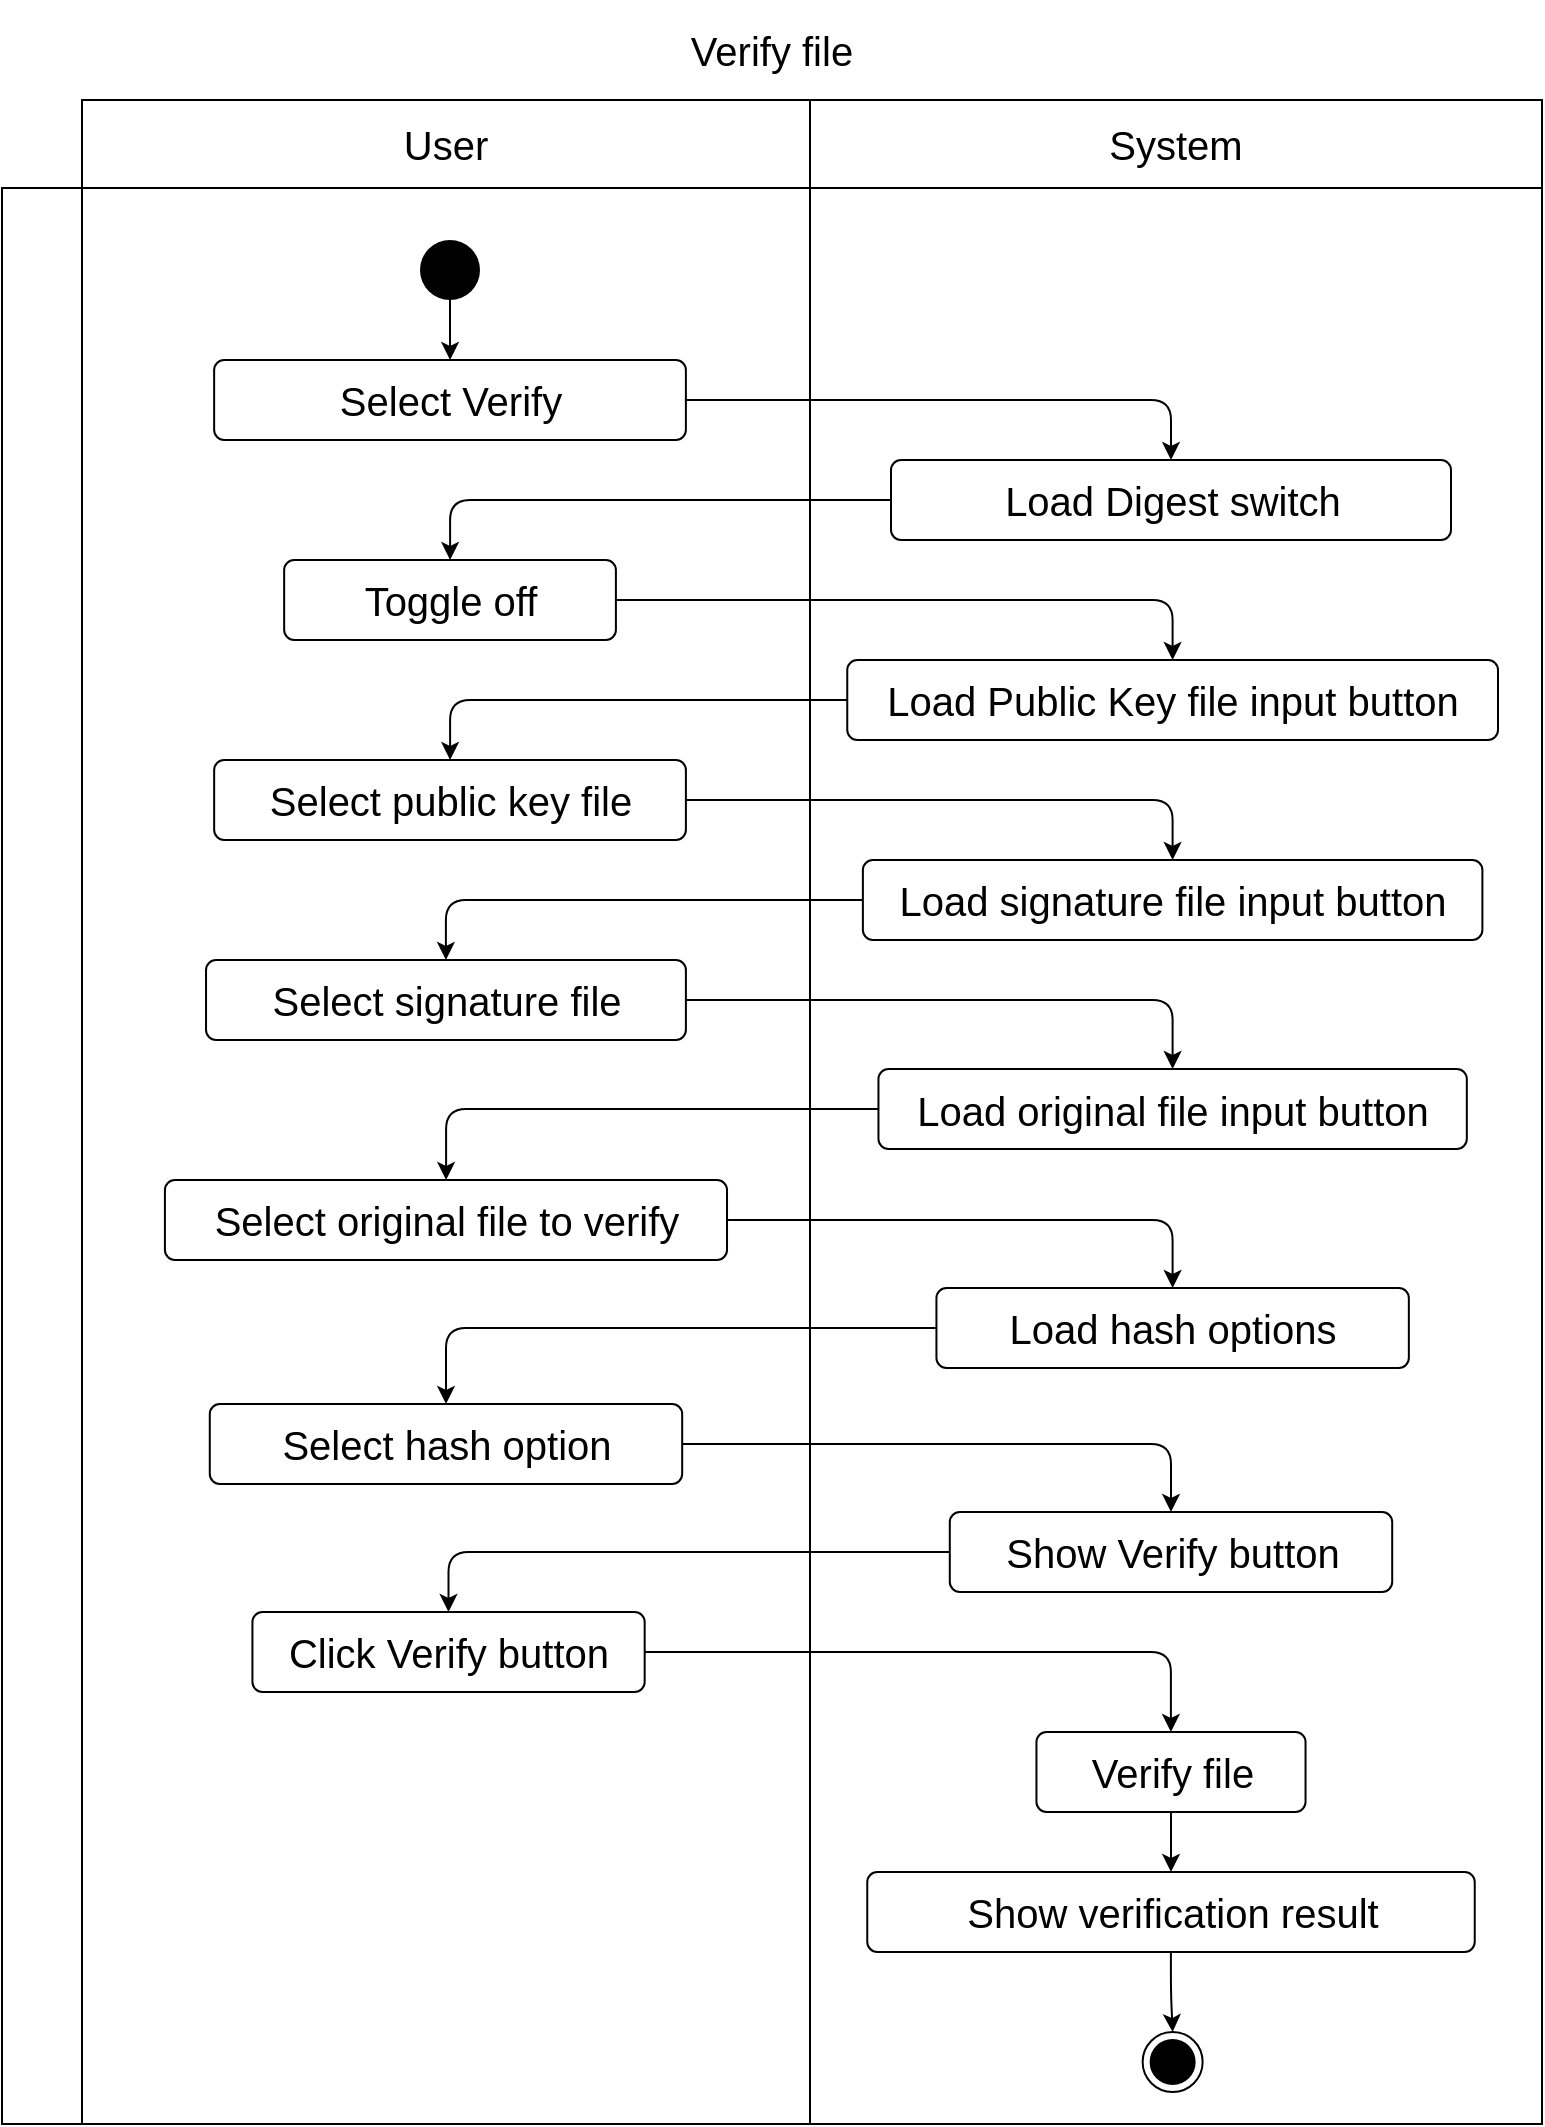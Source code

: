 <mxfile>
    <diagram id="SrtwKf_kQhSRglxiqIG4" name="Verify file">
        <mxGraphModel dx="2100" dy="1096" grid="1" gridSize="10" guides="1" tooltips="1" connect="1" arrows="1" fold="1" page="1" pageScale="1" pageWidth="827" pageHeight="1169" math="0" shadow="0">
            <root>
                <mxCell id="0"/>
                <mxCell id="1" parent="0"/>
                <mxCell id="OcZh6UlWSKBqzPcimYF_-85" value="Verify file" style="shape=table;html=1;whiteSpace=wrap;startSize=50;container=1;collapsible=0;childLayout=tableLayout;fillColor=none;swimlaneFillColor=none;strokeColor=none;fontSize=20;" vertex="1" parent="1">
                    <mxGeometry x="29" y="38" width="770" height="1062" as="geometry"/>
                </mxCell>
                <mxCell id="OcZh6UlWSKBqzPcimYF_-86" value="" style="shape=partialRectangle;html=1;whiteSpace=wrap;collapsible=0;dropTarget=0;pointerEvents=0;fillColor=none;top=0;left=0;bottom=0;right=0;points=[[0,0.5],[1,0.5]];portConstraint=eastwest;strokeColor=none;fontSize=20;" vertex="1" parent="OcZh6UlWSKBqzPcimYF_-85">
                    <mxGeometry y="50" width="770" height="44" as="geometry"/>
                </mxCell>
                <mxCell id="OcZh6UlWSKBqzPcimYF_-87" value="" style="shape=partialRectangle;html=1;whiteSpace=wrap;connectable=0;fillColor=none;top=1;left=1;bottom=1;right=1;overflow=hidden;strokeColor=none;fontSize=20;" vertex="1" parent="OcZh6UlWSKBqzPcimYF_-86">
                    <mxGeometry width="40" height="44" as="geometry"/>
                </mxCell>
                <mxCell id="OcZh6UlWSKBqzPcimYF_-88" value="User" style="shape=partialRectangle;html=1;whiteSpace=wrap;connectable=0;fillColor=none;top=1;left=1;bottom=1;right=1;overflow=hidden;fontSize=20;" vertex="1" parent="OcZh6UlWSKBqzPcimYF_-86">
                    <mxGeometry x="40" width="364" height="44" as="geometry"/>
                </mxCell>
                <mxCell id="OcZh6UlWSKBqzPcimYF_-89" value="System" style="shape=partialRectangle;html=1;whiteSpace=wrap;connectable=0;fillColor=none;top=1;left=1;bottom=1;right=1;overflow=hidden;fontSize=20;" vertex="1" parent="OcZh6UlWSKBqzPcimYF_-86">
                    <mxGeometry x="404" width="366" height="44" as="geometry"/>
                </mxCell>
                <mxCell id="OcZh6UlWSKBqzPcimYF_-90" value="" style="shape=partialRectangle;html=1;whiteSpace=wrap;collapsible=0;dropTarget=0;pointerEvents=0;fillColor=none;top=1;left=1;bottom=1;right=1;points=[[0,0.5],[1,0.5]];portConstraint=eastwest;fontSize=20;" vertex="1" parent="OcZh6UlWSKBqzPcimYF_-85">
                    <mxGeometry y="94" width="770" height="968" as="geometry"/>
                </mxCell>
                <mxCell id="OcZh6UlWSKBqzPcimYF_-91" value="" style="shape=partialRectangle;html=1;whiteSpace=wrap;connectable=0;fillColor=none;top=1;left=1;bottom=1;right=1;overflow=hidden;horizontal=0;fontSize=20;" vertex="1" parent="OcZh6UlWSKBqzPcimYF_-90">
                    <mxGeometry width="40" height="968" as="geometry"/>
                </mxCell>
                <mxCell id="OcZh6UlWSKBqzPcimYF_-92" value="" style="shape=partialRectangle;html=1;whiteSpace=wrap;connectable=0;fillColor=none;top=1;left=1;bottom=1;right=1;overflow=hidden;fontSize=20;" vertex="1" parent="OcZh6UlWSKBqzPcimYF_-90">
                    <mxGeometry x="40" width="364" height="968" as="geometry"/>
                </mxCell>
                <mxCell id="OcZh6UlWSKBqzPcimYF_-93" value="" style="shape=partialRectangle;html=1;whiteSpace=wrap;connectable=0;fillColor=none;top=1;left=1;bottom=1;right=1;overflow=hidden;fontSize=20;" vertex="1" parent="OcZh6UlWSKBqzPcimYF_-90">
                    <mxGeometry x="404" width="366" height="968" as="geometry"/>
                </mxCell>
                <mxCell id="OcZh6UlWSKBqzPcimYF_-94" style="edgeStyle=orthogonalEdgeStyle;html=1;fontSize=20;" edge="1" parent="1" source="OcZh6UlWSKBqzPcimYF_-95" target="OcZh6UlWSKBqzPcimYF_-97">
                    <mxGeometry relative="1" as="geometry"/>
                </mxCell>
                <mxCell id="OcZh6UlWSKBqzPcimYF_-95" value="Select Verify" style="html=1;align=center;verticalAlign=middle;rounded=1;absoluteArcSize=1;arcSize=10;dashed=0;fontSize=20;" vertex="1" parent="1">
                    <mxGeometry x="135.07" y="218" width="235.87" height="40" as="geometry"/>
                </mxCell>
                <mxCell id="OcZh6UlWSKBqzPcimYF_-96" style="edgeStyle=orthogonalEdgeStyle;html=1;fontSize=20;" edge="1" parent="1" source="OcZh6UlWSKBqzPcimYF_-97" target="OcZh6UlWSKBqzPcimYF_-99">
                    <mxGeometry relative="1" as="geometry"/>
                </mxCell>
                <mxCell id="OcZh6UlWSKBqzPcimYF_-97" value="Load Digest switch" style="html=1;align=center;verticalAlign=middle;rounded=1;absoluteArcSize=1;arcSize=10;dashed=0;fontSize=20;" vertex="1" parent="1">
                    <mxGeometry x="473.5" y="268" width="280" height="40" as="geometry"/>
                </mxCell>
                <mxCell id="OcZh6UlWSKBqzPcimYF_-98" style="edgeStyle=orthogonalEdgeStyle;html=1;" edge="1" parent="1" source="OcZh6UlWSKBqzPcimYF_-99" target="OcZh6UlWSKBqzPcimYF_-114">
                    <mxGeometry relative="1" as="geometry"/>
                </mxCell>
                <mxCell id="OcZh6UlWSKBqzPcimYF_-99" value="Toggle off" style="html=1;align=center;verticalAlign=middle;rounded=1;absoluteArcSize=1;arcSize=10;dashed=0;fontSize=20;" vertex="1" parent="1">
                    <mxGeometry x="170.08" y="318" width="165.87" height="40" as="geometry"/>
                </mxCell>
                <mxCell id="OcZh6UlWSKBqzPcimYF_-100" style="edgeStyle=orthogonalEdgeStyle;html=1;" edge="1" parent="1" source="OcZh6UlWSKBqzPcimYF_-101" target="OcZh6UlWSKBqzPcimYF_-103">
                    <mxGeometry relative="1" as="geometry"/>
                </mxCell>
                <mxCell id="OcZh6UlWSKBqzPcimYF_-101" value="Load signature file input button" style="html=1;align=center;verticalAlign=middle;rounded=1;absoluteArcSize=1;arcSize=10;dashed=0;fontSize=20;" vertex="1" parent="1">
                    <mxGeometry x="459.44" y="468" width="309.76" height="40" as="geometry"/>
                </mxCell>
                <mxCell id="OcZh6UlWSKBqzPcimYF_-102" style="edgeStyle=orthogonalEdgeStyle;html=1;fontSize=20;" edge="1" parent="1" source="OcZh6UlWSKBqzPcimYF_-103" target="OcZh6UlWSKBqzPcimYF_-105">
                    <mxGeometry relative="1" as="geometry"/>
                </mxCell>
                <mxCell id="OcZh6UlWSKBqzPcimYF_-103" value="Select signature file" style="html=1;align=center;verticalAlign=middle;rounded=1;absoluteArcSize=1;arcSize=10;dashed=0;fontSize=20;" vertex="1" parent="1">
                    <mxGeometry x="131.02" y="518" width="239.93" height="40" as="geometry"/>
                </mxCell>
                <mxCell id="OcZh6UlWSKBqzPcimYF_-104" style="edgeStyle=orthogonalEdgeStyle;html=1;fontSize=20;" edge="1" parent="1" source="OcZh6UlWSKBqzPcimYF_-105" target="OcZh6UlWSKBqzPcimYF_-107">
                    <mxGeometry relative="1" as="geometry"/>
                </mxCell>
                <mxCell id="OcZh6UlWSKBqzPcimYF_-105" value="Load original file input button" style="html=1;align=center;verticalAlign=middle;rounded=1;absoluteArcSize=1;arcSize=10;dashed=0;fontSize=20;" vertex="1" parent="1">
                    <mxGeometry x="467.23" y="572.5" width="294.18" height="40" as="geometry"/>
                </mxCell>
                <mxCell id="n5Zza1soFFeWwcublNhu-5" style="edgeStyle=orthogonalEdgeStyle;html=1;" edge="1" parent="1" source="OcZh6UlWSKBqzPcimYF_-107" target="n5Zza1soFFeWwcublNhu-1">
                    <mxGeometry relative="1" as="geometry"/>
                </mxCell>
                <mxCell id="OcZh6UlWSKBqzPcimYF_-107" value="Select original file to verify" style="html=1;align=center;verticalAlign=middle;rounded=1;absoluteArcSize=1;arcSize=10;dashed=0;fontSize=20;" vertex="1" parent="1">
                    <mxGeometry x="110.46" y="628" width="281.05" height="40" as="geometry"/>
                </mxCell>
                <mxCell id="OcZh6UlWSKBqzPcimYF_-108" style="edgeStyle=orthogonalEdgeStyle;html=1;fontSize=20;" edge="1" parent="1" source="OcZh6UlWSKBqzPcimYF_-122" target="OcZh6UlWSKBqzPcimYF_-112">
                    <mxGeometry relative="1" as="geometry">
                        <mxPoint x="253" y="788" as="targetPoint"/>
                        <mxPoint x="254.483" y="1018" as="sourcePoint"/>
                    </mxGeometry>
                </mxCell>
                <mxCell id="OcZh6UlWSKBqzPcimYF_-110" style="edgeStyle=orthogonalEdgeStyle;html=1;fontSize=20;" edge="1" parent="1" source="OcZh6UlWSKBqzPcimYF_-111" target="OcZh6UlWSKBqzPcimYF_-95">
                    <mxGeometry relative="1" as="geometry"/>
                </mxCell>
                <mxCell id="OcZh6UlWSKBqzPcimYF_-111" value="" style="ellipse;fillColor=#000000;strokeColor=none;fontSize=20;" vertex="1" parent="1">
                    <mxGeometry x="238" y="158" width="30" height="30" as="geometry"/>
                </mxCell>
                <mxCell id="OcZh6UlWSKBqzPcimYF_-112" value="" style="ellipse;html=1;shape=endState;fillColor=#000000;strokeColor=#000000;fontSize=20;" vertex="1" parent="1">
                    <mxGeometry x="599.32" y="1054" width="30" height="30" as="geometry"/>
                </mxCell>
                <mxCell id="OcZh6UlWSKBqzPcimYF_-113" style="edgeStyle=orthogonalEdgeStyle;html=1;" edge="1" parent="1" source="OcZh6UlWSKBqzPcimYF_-114" target="OcZh6UlWSKBqzPcimYF_-116">
                    <mxGeometry relative="1" as="geometry"/>
                </mxCell>
                <mxCell id="OcZh6UlWSKBqzPcimYF_-114" value="Load Public Key file input button" style="html=1;align=center;verticalAlign=middle;rounded=1;absoluteArcSize=1;arcSize=10;dashed=0;fontSize=20;" vertex="1" parent="1">
                    <mxGeometry x="451.63" y="368" width="325.37" height="40" as="geometry"/>
                </mxCell>
                <mxCell id="OcZh6UlWSKBqzPcimYF_-115" style="edgeStyle=orthogonalEdgeStyle;html=1;" edge="1" parent="1" source="OcZh6UlWSKBqzPcimYF_-116" target="OcZh6UlWSKBqzPcimYF_-101">
                    <mxGeometry relative="1" as="geometry"/>
                </mxCell>
                <mxCell id="OcZh6UlWSKBqzPcimYF_-116" value="Select public key file" style="html=1;align=center;verticalAlign=middle;rounded=1;absoluteArcSize=1;arcSize=10;dashed=0;fontSize=20;" vertex="1" parent="1">
                    <mxGeometry x="135.08" y="418" width="235.87" height="40" as="geometry"/>
                </mxCell>
                <mxCell id="OcZh6UlWSKBqzPcimYF_-117" style="edgeStyle=orthogonalEdgeStyle;html=1;" edge="1" parent="1" source="OcZh6UlWSKBqzPcimYF_-118" target="OcZh6UlWSKBqzPcimYF_-120">
                    <mxGeometry relative="1" as="geometry"/>
                </mxCell>
                <mxCell id="OcZh6UlWSKBqzPcimYF_-118" value="Show Verify button" style="html=1;align=center;verticalAlign=middle;rounded=1;absoluteArcSize=1;arcSize=10;dashed=0;fontSize=20;" vertex="1" parent="1">
                    <mxGeometry x="502.9" y="794" width="221.2" height="40" as="geometry"/>
                </mxCell>
                <mxCell id="OcZh6UlWSKBqzPcimYF_-119" style="edgeStyle=orthogonalEdgeStyle;html=1;" edge="1" parent="1" source="OcZh6UlWSKBqzPcimYF_-120" target="OcZh6UlWSKBqzPcimYF_-126">
                    <mxGeometry relative="1" as="geometry"/>
                </mxCell>
                <mxCell id="OcZh6UlWSKBqzPcimYF_-120" value="Click Verify button" style="html=1;align=center;verticalAlign=middle;rounded=1;absoluteArcSize=1;arcSize=10;dashed=0;fontSize=20;" vertex="1" parent="1">
                    <mxGeometry x="154.22" y="844" width="196.12" height="40" as="geometry"/>
                </mxCell>
                <mxCell id="OcZh6UlWSKBqzPcimYF_-122" value="Show verification result" style="html=1;align=center;verticalAlign=middle;rounded=1;absoluteArcSize=1;arcSize=10;dashed=0;fontSize=20;" vertex="1" parent="1">
                    <mxGeometry x="461.63" y="974" width="303.74" height="40" as="geometry"/>
                </mxCell>
                <mxCell id="OcZh6UlWSKBqzPcimYF_-123" style="edgeStyle=orthogonalEdgeStyle;html=1;" edge="1" parent="1" target="OcZh6UlWSKBqzPcimYF_-109">
                    <mxGeometry relative="1" as="geometry">
                        <mxPoint x="254.483" y="920" as="sourcePoint"/>
                    </mxGeometry>
                </mxCell>
                <mxCell id="OcZh6UlWSKBqzPcimYF_-125" style="edgeStyle=orthogonalEdgeStyle;html=1;" edge="1" parent="1" source="OcZh6UlWSKBqzPcimYF_-126" target="OcZh6UlWSKBqzPcimYF_-122">
                    <mxGeometry relative="1" as="geometry"/>
                </mxCell>
                <mxCell id="OcZh6UlWSKBqzPcimYF_-126" value="Verify file" style="html=1;align=center;verticalAlign=middle;rounded=1;absoluteArcSize=1;arcSize=10;dashed=0;fontSize=20;" vertex="1" parent="1">
                    <mxGeometry x="546.23" y="904" width="134.54" height="40" as="geometry"/>
                </mxCell>
                <mxCell id="n5Zza1soFFeWwcublNhu-4" style="edgeStyle=orthogonalEdgeStyle;html=1;" edge="1" parent="1" source="n5Zza1soFFeWwcublNhu-1" target="n5Zza1soFFeWwcublNhu-2">
                    <mxGeometry relative="1" as="geometry"/>
                </mxCell>
                <mxCell id="n5Zza1soFFeWwcublNhu-1" value="Load hash options" style="html=1;align=center;verticalAlign=middle;rounded=1;absoluteArcSize=1;arcSize=10;dashed=0;fontSize=20;" vertex="1" parent="1">
                    <mxGeometry x="496.22" y="682" width="236.2" height="40" as="geometry"/>
                </mxCell>
                <mxCell id="n5Zza1soFFeWwcublNhu-3" style="edgeStyle=orthogonalEdgeStyle;html=1;" edge="1" parent="1" source="n5Zza1soFFeWwcublNhu-2" target="OcZh6UlWSKBqzPcimYF_-118">
                    <mxGeometry relative="1" as="geometry"/>
                </mxCell>
                <mxCell id="n5Zza1soFFeWwcublNhu-2" value="Select hash option" style="html=1;align=center;verticalAlign=middle;rounded=1;absoluteArcSize=1;arcSize=10;dashed=0;fontSize=20;" vertex="1" parent="1">
                    <mxGeometry x="132.89" y="740" width="236.2" height="40" as="geometry"/>
                </mxCell>
            </root>
        </mxGraphModel>
    </diagram>
    <diagram id="zeR0jdcg8lgoKeKb3CZN" name="Verify digest">
        <mxGraphModel dx="875" dy="457" grid="1" gridSize="10" guides="1" tooltips="1" connect="1" arrows="1" fold="1" page="1" pageScale="1" pageWidth="827" pageHeight="1169" math="0" shadow="0">
            <root>
                <mxCell id="DwrVtQbkutBQ-EE_YVlU-0"/>
                <mxCell id="DwrVtQbkutBQ-EE_YVlU-1" parent="DwrVtQbkutBQ-EE_YVlU-0"/>
                <mxCell id="i8QMMAjTq-P_-1yUuMx7-0" value="Verify digest" style="shape=table;html=1;whiteSpace=wrap;startSize=50;container=1;collapsible=0;childLayout=tableLayout;fillColor=none;swimlaneFillColor=none;strokeColor=none;fontSize=20;" vertex="1" parent="DwrVtQbkutBQ-EE_YVlU-1">
                    <mxGeometry x="29" y="38" width="770" height="1062" as="geometry"/>
                </mxCell>
                <mxCell id="i8QMMAjTq-P_-1yUuMx7-1" value="" style="shape=partialRectangle;html=1;whiteSpace=wrap;collapsible=0;dropTarget=0;pointerEvents=0;fillColor=none;top=0;left=0;bottom=0;right=0;points=[[0,0.5],[1,0.5]];portConstraint=eastwest;strokeColor=none;fontSize=20;" vertex="1" parent="i8QMMAjTq-P_-1yUuMx7-0">
                    <mxGeometry y="50" width="770" height="44" as="geometry"/>
                </mxCell>
                <mxCell id="i8QMMAjTq-P_-1yUuMx7-2" value="" style="shape=partialRectangle;html=1;whiteSpace=wrap;connectable=0;fillColor=none;top=1;left=1;bottom=1;right=1;overflow=hidden;strokeColor=none;fontSize=20;" vertex="1" parent="i8QMMAjTq-P_-1yUuMx7-1">
                    <mxGeometry width="40" height="44" as="geometry"/>
                </mxCell>
                <mxCell id="i8QMMAjTq-P_-1yUuMx7-3" value="User" style="shape=partialRectangle;html=1;whiteSpace=wrap;connectable=0;fillColor=none;top=1;left=1;bottom=1;right=1;overflow=hidden;fontSize=20;" vertex="1" parent="i8QMMAjTq-P_-1yUuMx7-1">
                    <mxGeometry x="40" width="364" height="44" as="geometry"/>
                </mxCell>
                <mxCell id="i8QMMAjTq-P_-1yUuMx7-4" value="System" style="shape=partialRectangle;html=1;whiteSpace=wrap;connectable=0;fillColor=none;top=1;left=1;bottom=1;right=1;overflow=hidden;fontSize=20;" vertex="1" parent="i8QMMAjTq-P_-1yUuMx7-1">
                    <mxGeometry x="404" width="366" height="44" as="geometry"/>
                </mxCell>
                <mxCell id="i8QMMAjTq-P_-1yUuMx7-5" value="" style="shape=partialRectangle;html=1;whiteSpace=wrap;collapsible=0;dropTarget=0;pointerEvents=0;fillColor=none;top=1;left=1;bottom=1;right=1;points=[[0,0.5],[1,0.5]];portConstraint=eastwest;fontSize=20;" vertex="1" parent="i8QMMAjTq-P_-1yUuMx7-0">
                    <mxGeometry y="94" width="770" height="968" as="geometry"/>
                </mxCell>
                <mxCell id="i8QMMAjTq-P_-1yUuMx7-6" value="" style="shape=partialRectangle;html=1;whiteSpace=wrap;connectable=0;fillColor=none;top=1;left=1;bottom=1;right=1;overflow=hidden;horizontal=0;fontSize=20;" vertex="1" parent="i8QMMAjTq-P_-1yUuMx7-5">
                    <mxGeometry width="40" height="968" as="geometry"/>
                </mxCell>
                <mxCell id="i8QMMAjTq-P_-1yUuMx7-7" value="" style="shape=partialRectangle;html=1;whiteSpace=wrap;connectable=0;fillColor=none;top=1;left=1;bottom=1;right=1;overflow=hidden;fontSize=20;" vertex="1" parent="i8QMMAjTq-P_-1yUuMx7-5">
                    <mxGeometry x="40" width="364" height="968" as="geometry"/>
                </mxCell>
                <mxCell id="i8QMMAjTq-P_-1yUuMx7-8" value="" style="shape=partialRectangle;html=1;whiteSpace=wrap;connectable=0;fillColor=none;top=1;left=1;bottom=1;right=1;overflow=hidden;fontSize=20;" vertex="1" parent="i8QMMAjTq-P_-1yUuMx7-5">
                    <mxGeometry x="404" width="366" height="968" as="geometry"/>
                </mxCell>
                <mxCell id="i8QMMAjTq-P_-1yUuMx7-9" style="edgeStyle=orthogonalEdgeStyle;html=1;fontSize=20;" edge="1" parent="DwrVtQbkutBQ-EE_YVlU-1" source="i8QMMAjTq-P_-1yUuMx7-10" target="i8QMMAjTq-P_-1yUuMx7-12">
                    <mxGeometry relative="1" as="geometry"/>
                </mxCell>
                <mxCell id="i8QMMAjTq-P_-1yUuMx7-10" value="Select Verify" style="html=1;align=center;verticalAlign=middle;rounded=1;absoluteArcSize=1;arcSize=10;dashed=0;fontSize=20;" vertex="1" parent="DwrVtQbkutBQ-EE_YVlU-1">
                    <mxGeometry x="135.07" y="218" width="235.87" height="40" as="geometry"/>
                </mxCell>
                <mxCell id="i8QMMAjTq-P_-1yUuMx7-11" style="edgeStyle=orthogonalEdgeStyle;html=1;fontSize=20;" edge="1" parent="DwrVtQbkutBQ-EE_YVlU-1" source="i8QMMAjTq-P_-1yUuMx7-12" target="i8QMMAjTq-P_-1yUuMx7-14">
                    <mxGeometry relative="1" as="geometry"/>
                </mxCell>
                <mxCell id="i8QMMAjTq-P_-1yUuMx7-12" value="Load Digest switch" style="html=1;align=center;verticalAlign=middle;rounded=1;absoluteArcSize=1;arcSize=10;dashed=0;fontSize=20;" vertex="1" parent="DwrVtQbkutBQ-EE_YVlU-1">
                    <mxGeometry x="473.5" y="268" width="280" height="40" as="geometry"/>
                </mxCell>
                <mxCell id="i8QMMAjTq-P_-1yUuMx7-13" style="edgeStyle=orthogonalEdgeStyle;html=1;" edge="1" parent="DwrVtQbkutBQ-EE_YVlU-1" source="i8QMMAjTq-P_-1yUuMx7-14" target="i8QMMAjTq-P_-1yUuMx7-28">
                    <mxGeometry relative="1" as="geometry"/>
                </mxCell>
                <mxCell id="i8QMMAjTq-P_-1yUuMx7-14" value="Toggle on" style="html=1;align=center;verticalAlign=middle;rounded=1;absoluteArcSize=1;arcSize=10;dashed=0;fontSize=20;" vertex="1" parent="DwrVtQbkutBQ-EE_YVlU-1">
                    <mxGeometry x="170.08" y="318" width="165.87" height="40" as="geometry"/>
                </mxCell>
                <mxCell id="i8QMMAjTq-P_-1yUuMx7-15" style="edgeStyle=orthogonalEdgeStyle;html=1;" edge="1" parent="DwrVtQbkutBQ-EE_YVlU-1" source="i8QMMAjTq-P_-1yUuMx7-16" target="i8QMMAjTq-P_-1yUuMx7-18">
                    <mxGeometry relative="1" as="geometry"/>
                </mxCell>
                <mxCell id="i8QMMAjTq-P_-1yUuMx7-16" value="Load signature file input button" style="html=1;align=center;verticalAlign=middle;rounded=1;absoluteArcSize=1;arcSize=10;dashed=0;fontSize=20;" vertex="1" parent="DwrVtQbkutBQ-EE_YVlU-1">
                    <mxGeometry x="459.44" y="468" width="309.76" height="40" as="geometry"/>
                </mxCell>
                <mxCell id="i8QMMAjTq-P_-1yUuMx7-17" style="edgeStyle=orthogonalEdgeStyle;html=1;fontSize=20;" edge="1" parent="DwrVtQbkutBQ-EE_YVlU-1" source="i8QMMAjTq-P_-1yUuMx7-18" target="i8QMMAjTq-P_-1yUuMx7-20">
                    <mxGeometry relative="1" as="geometry"/>
                </mxCell>
                <mxCell id="i8QMMAjTq-P_-1yUuMx7-18" value="Select signature file" style="html=1;align=center;verticalAlign=middle;rounded=1;absoluteArcSize=1;arcSize=10;dashed=0;fontSize=20;" vertex="1" parent="DwrVtQbkutBQ-EE_YVlU-1">
                    <mxGeometry x="131.02" y="518" width="239.93" height="40" as="geometry"/>
                </mxCell>
                <mxCell id="i8QMMAjTq-P_-1yUuMx7-19" style="edgeStyle=orthogonalEdgeStyle;html=1;fontSize=20;" edge="1" parent="DwrVtQbkutBQ-EE_YVlU-1" source="i8QMMAjTq-P_-1yUuMx7-20" target="i8QMMAjTq-P_-1yUuMx7-22">
                    <mxGeometry relative="1" as="geometry"/>
                </mxCell>
                <mxCell id="i8QMMAjTq-P_-1yUuMx7-20" value="Load digest file input button" style="html=1;align=center;verticalAlign=middle;rounded=1;absoluteArcSize=1;arcSize=10;dashed=0;fontSize=20;" vertex="1" parent="DwrVtQbkutBQ-EE_YVlU-1">
                    <mxGeometry x="467.23" y="572.5" width="294.18" height="40" as="geometry"/>
                </mxCell>
                <mxCell id="i8QMMAjTq-P_-1yUuMx7-21" style="edgeStyle=orthogonalEdgeStyle;html=1;" edge="1" parent="DwrVtQbkutBQ-EE_YVlU-1" source="i8QMMAjTq-P_-1yUuMx7-22" target="i8QMMAjTq-P_-1yUuMx7-39">
                    <mxGeometry relative="1" as="geometry"/>
                </mxCell>
                <mxCell id="i8QMMAjTq-P_-1yUuMx7-22" value="Select digest file to verify" style="html=1;align=center;verticalAlign=middle;rounded=1;absoluteArcSize=1;arcSize=10;dashed=0;fontSize=20;" vertex="1" parent="DwrVtQbkutBQ-EE_YVlU-1">
                    <mxGeometry x="110.46" y="628" width="281.05" height="40" as="geometry"/>
                </mxCell>
                <mxCell id="i8QMMAjTq-P_-1yUuMx7-23" style="edgeStyle=orthogonalEdgeStyle;html=1;fontSize=20;" edge="1" parent="DwrVtQbkutBQ-EE_YVlU-1" source="i8QMMAjTq-P_-1yUuMx7-35" target="i8QMMAjTq-P_-1yUuMx7-26">
                    <mxGeometry relative="1" as="geometry">
                        <mxPoint x="253" y="788" as="targetPoint"/>
                        <mxPoint x="254.483" y="1018" as="sourcePoint"/>
                    </mxGeometry>
                </mxCell>
                <mxCell id="i8QMMAjTq-P_-1yUuMx7-24" style="edgeStyle=orthogonalEdgeStyle;html=1;fontSize=20;" edge="1" parent="DwrVtQbkutBQ-EE_YVlU-1" source="i8QMMAjTq-P_-1yUuMx7-25" target="i8QMMAjTq-P_-1yUuMx7-10">
                    <mxGeometry relative="1" as="geometry"/>
                </mxCell>
                <mxCell id="i8QMMAjTq-P_-1yUuMx7-25" value="" style="ellipse;fillColor=#000000;strokeColor=none;fontSize=20;" vertex="1" parent="DwrVtQbkutBQ-EE_YVlU-1">
                    <mxGeometry x="238" y="158" width="30" height="30" as="geometry"/>
                </mxCell>
                <mxCell id="i8QMMAjTq-P_-1yUuMx7-26" value="" style="ellipse;html=1;shape=endState;fillColor=#000000;strokeColor=#000000;fontSize=20;" vertex="1" parent="DwrVtQbkutBQ-EE_YVlU-1">
                    <mxGeometry x="599.32" y="1054" width="30" height="30" as="geometry"/>
                </mxCell>
                <mxCell id="i8QMMAjTq-P_-1yUuMx7-27" style="edgeStyle=orthogonalEdgeStyle;html=1;" edge="1" parent="DwrVtQbkutBQ-EE_YVlU-1" source="i8QMMAjTq-P_-1yUuMx7-28" target="i8QMMAjTq-P_-1yUuMx7-30">
                    <mxGeometry relative="1" as="geometry"/>
                </mxCell>
                <mxCell id="i8QMMAjTq-P_-1yUuMx7-28" value="Load Public Key file input button" style="html=1;align=center;verticalAlign=middle;rounded=1;absoluteArcSize=1;arcSize=10;dashed=0;fontSize=20;" vertex="1" parent="DwrVtQbkutBQ-EE_YVlU-1">
                    <mxGeometry x="451.63" y="368" width="325.37" height="40" as="geometry"/>
                </mxCell>
                <mxCell id="i8QMMAjTq-P_-1yUuMx7-29" style="edgeStyle=orthogonalEdgeStyle;html=1;" edge="1" parent="DwrVtQbkutBQ-EE_YVlU-1" source="i8QMMAjTq-P_-1yUuMx7-30" target="i8QMMAjTq-P_-1yUuMx7-16">
                    <mxGeometry relative="1" as="geometry"/>
                </mxCell>
                <mxCell id="i8QMMAjTq-P_-1yUuMx7-30" value="Select public key file" style="html=1;align=center;verticalAlign=middle;rounded=1;absoluteArcSize=1;arcSize=10;dashed=0;fontSize=20;" vertex="1" parent="DwrVtQbkutBQ-EE_YVlU-1">
                    <mxGeometry x="135.08" y="418" width="235.87" height="40" as="geometry"/>
                </mxCell>
                <mxCell id="i8QMMAjTq-P_-1yUuMx7-31" style="edgeStyle=orthogonalEdgeStyle;html=1;" edge="1" parent="DwrVtQbkutBQ-EE_YVlU-1" source="i8QMMAjTq-P_-1yUuMx7-32" target="i8QMMAjTq-P_-1yUuMx7-34">
                    <mxGeometry relative="1" as="geometry"/>
                </mxCell>
                <mxCell id="i8QMMAjTq-P_-1yUuMx7-32" value="Show Verify button" style="html=1;align=center;verticalAlign=middle;rounded=1;absoluteArcSize=1;arcSize=10;dashed=0;fontSize=20;" vertex="1" parent="DwrVtQbkutBQ-EE_YVlU-1">
                    <mxGeometry x="502.9" y="794" width="221.2" height="40" as="geometry"/>
                </mxCell>
                <mxCell id="i8QMMAjTq-P_-1yUuMx7-33" style="edgeStyle=orthogonalEdgeStyle;html=1;" edge="1" parent="DwrVtQbkutBQ-EE_YVlU-1" source="i8QMMAjTq-P_-1yUuMx7-34" target="i8QMMAjTq-P_-1yUuMx7-37">
                    <mxGeometry relative="1" as="geometry"/>
                </mxCell>
                <mxCell id="i8QMMAjTq-P_-1yUuMx7-34" value="Click Verify button" style="html=1;align=center;verticalAlign=middle;rounded=1;absoluteArcSize=1;arcSize=10;dashed=0;fontSize=20;" vertex="1" parent="DwrVtQbkutBQ-EE_YVlU-1">
                    <mxGeometry x="154.22" y="844" width="196.12" height="40" as="geometry"/>
                </mxCell>
                <mxCell id="i8QMMAjTq-P_-1yUuMx7-35" value="Show verification result" style="html=1;align=center;verticalAlign=middle;rounded=1;absoluteArcSize=1;arcSize=10;dashed=0;fontSize=20;" vertex="1" parent="DwrVtQbkutBQ-EE_YVlU-1">
                    <mxGeometry x="461.63" y="974" width="303.74" height="40" as="geometry"/>
                </mxCell>
                <mxCell id="i8QMMAjTq-P_-1yUuMx7-36" style="edgeStyle=orthogonalEdgeStyle;html=1;" edge="1" parent="DwrVtQbkutBQ-EE_YVlU-1" source="i8QMMAjTq-P_-1yUuMx7-37" target="i8QMMAjTq-P_-1yUuMx7-35">
                    <mxGeometry relative="1" as="geometry"/>
                </mxCell>
                <mxCell id="i8QMMAjTq-P_-1yUuMx7-37" value="Verify file" style="html=1;align=center;verticalAlign=middle;rounded=1;absoluteArcSize=1;arcSize=10;dashed=0;fontSize=20;" vertex="1" parent="DwrVtQbkutBQ-EE_YVlU-1">
                    <mxGeometry x="546.23" y="904" width="134.54" height="40" as="geometry"/>
                </mxCell>
                <mxCell id="i8QMMAjTq-P_-1yUuMx7-38" style="edgeStyle=orthogonalEdgeStyle;html=1;" edge="1" parent="DwrVtQbkutBQ-EE_YVlU-1" source="i8QMMAjTq-P_-1yUuMx7-39" target="i8QMMAjTq-P_-1yUuMx7-41">
                    <mxGeometry relative="1" as="geometry"/>
                </mxCell>
                <mxCell id="i8QMMAjTq-P_-1yUuMx7-39" value="Load hash options" style="html=1;align=center;verticalAlign=middle;rounded=1;absoluteArcSize=1;arcSize=10;dashed=0;fontSize=20;" vertex="1" parent="DwrVtQbkutBQ-EE_YVlU-1">
                    <mxGeometry x="496.22" y="682" width="236.2" height="40" as="geometry"/>
                </mxCell>
                <mxCell id="i8QMMAjTq-P_-1yUuMx7-40" style="edgeStyle=orthogonalEdgeStyle;html=1;" edge="1" parent="DwrVtQbkutBQ-EE_YVlU-1" source="i8QMMAjTq-P_-1yUuMx7-41" target="i8QMMAjTq-P_-1yUuMx7-32">
                    <mxGeometry relative="1" as="geometry"/>
                </mxCell>
                <mxCell id="i8QMMAjTq-P_-1yUuMx7-41" value="Select hash option" style="html=1;align=center;verticalAlign=middle;rounded=1;absoluteArcSize=1;arcSize=10;dashed=0;fontSize=20;" vertex="1" parent="DwrVtQbkutBQ-EE_YVlU-1">
                    <mxGeometry x="132.89" y="740" width="236.2" height="40" as="geometry"/>
                </mxCell>
            </root>
        </mxGraphModel>
    </diagram>
</mxfile>